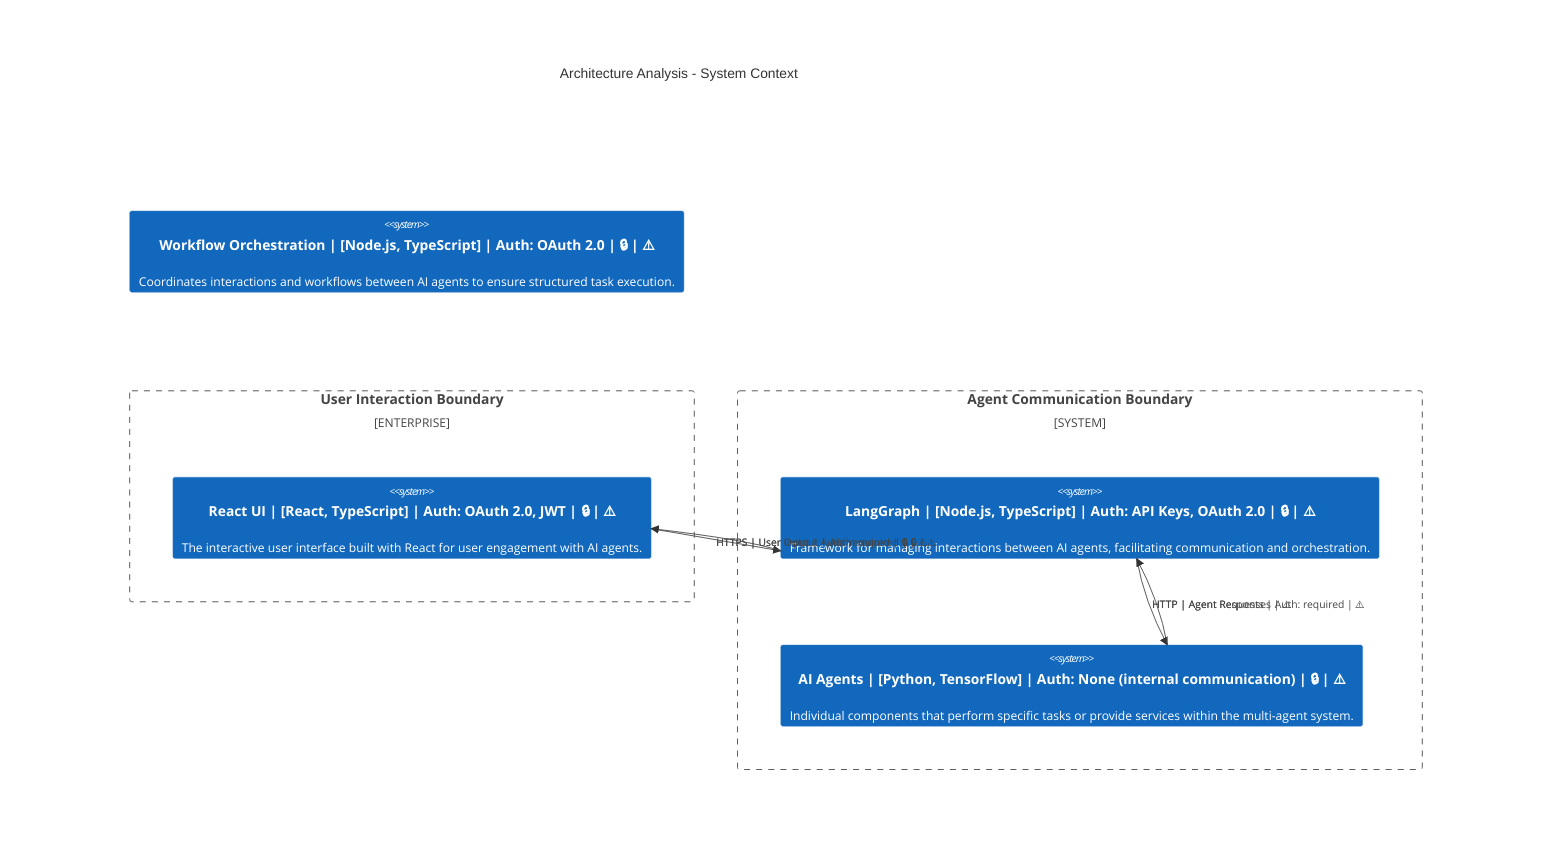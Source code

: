 C4Context
    title Architecture Analysis - System Context
    Enterprise_Boundary(tb_User_Interaction_Boundary, "User Interaction Boundary") {
        System(React_UI, "React UI | [React, TypeScript] | Auth: OAuth 2.0, JWT | 🔒 | ⚠️", "The interactive user interface built with React for user engagement with AI agents.")
    }
    System_Boundary(tb_Agent_Communication_Boundary, "Agent Communication Boundary") {
        System(LangGraph, "LangGraph | [Node.js, TypeScript] | Auth: API Keys, OAuth 2.0 | 🔒 | ⚠️", "Framework for managing interactions between AI agents, facilitating communication and orchestration.")
        System(AI_Agents, "AI Agents | [Python, TensorFlow] | Auth: None (internal communication) | 🔒 | ⚠️", "Individual components that perform specific tasks or provide services within the multi-agent system.")
    }
    System(Workflow_Orchestration, "Workflow Orchestration | [Node.js, TypeScript] | Auth: OAuth 2.0 | 🔒 | ⚠️", "Coordinates interactions and workflows between AI agents to ensure structured task execution.")

    Rel(React_UI, LangGraph, "HTTPS | User Input | Auth: required | 🔒 | ⚠️")
    Rel(LangGraph, AI_Agents, "HTTP | Agent Requests | Auth: required | ⚠️")
    Rel(AI_Agents, LangGraph, "HTTP | Agent Responses | ⚠️")
    Rel(LangGraph, React_UI, "HTTPS | User Output | Auth: required | 🔒 | ⚠️")